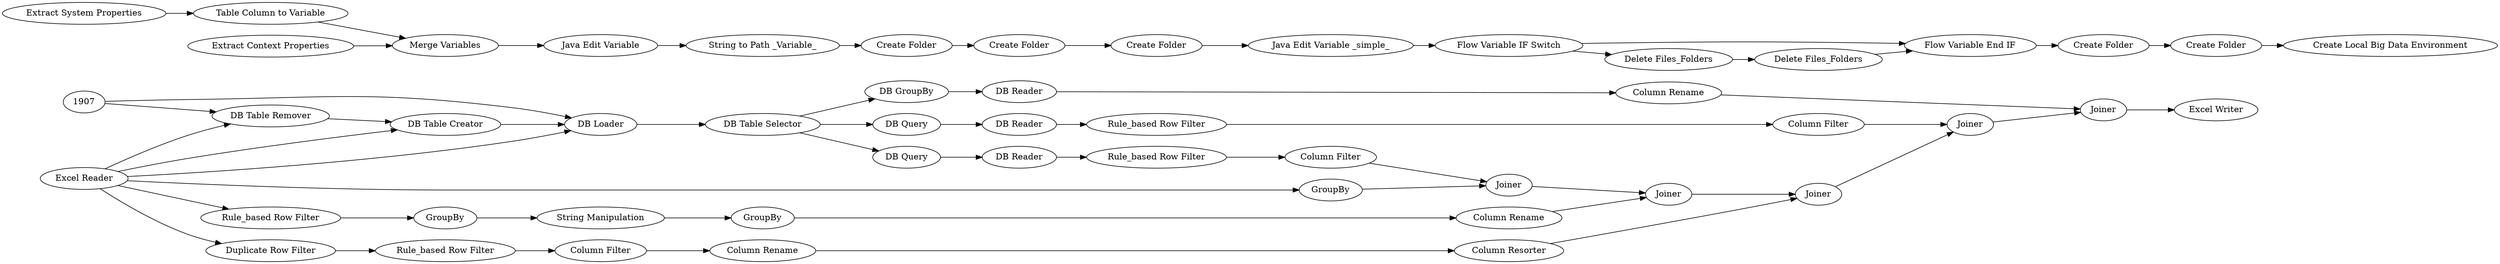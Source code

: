 digraph {
	2 [label="Duplicate Row Filter"]
	3 [label="Rule_based Row Filter"]
	1853 [label="DB Table Creator"]
	1875 [label="DB Table Remover"]
	1878 [label="DB Query"]
	1879 [label="DB GroupBy"]
	1882 [label="DB Reader"]
	1883 [label="DB Reader"]
	1884 [label=GroupBy]
	1886 [label="Rule_based Row Filter"]
	1887 [label="DB Query"]
	1888 [label="DB Reader"]
	1889 [label="Rule_based Row Filter"]
	1890 [label="Column Filter"]
	1891 [label="Column Filter"]
	1892 [label="Column Rename"]
	1893 [label="Column Rename"]
	1894 [label="Column Filter"]
	1895 [label=Joiner]
	1896 [label=Joiner]
	1897 [label="Column Resorter"]
	1898 [label=Joiner]
	1899 [label=Joiner]
	1900 [label=GroupBy]
	1901 [label="String Manipulation"]
	1902 [label=GroupBy]
	1903 [label="Rule_based Row Filter"]
	1904 [label="Column Rename"]
	1905 [label=Joiner]
	5 [label="Java Edit Variable _simple_"]
	6 [label="Flow Variable IF Switch"]
	7 [label="Flow Variable End IF"]
	28 [label="Extract System Properties"]
	47 [label="Create Folder"]
	48 [label="String to Path _Variable_"]
	49 [label="Java Edit Variable"]
	50 [label="Merge Variables"]
	51 [label="Table Column to Variable"]
	52 [label="Create Folder"]
	53 [label="Create Folder"]
	56 [label="Delete Files_Folders"]
	57 [label="Delete Files_Folders"]
	59 [label="Create Folder"]
	60 [label="Create Folder"]
	61 [label="Extract Context Properties"]
	86 [label="Create Local Big Data Environment"]
	1908 [label="DB Table Selector"]
	1909 [label="Excel Reader"]
	1910 [label="DB Loader"]
	1911 [label="Excel Writer"]
	5 -> 6
	6 -> 7
	6 -> 57
	7 -> 60
	28 -> 51
	47 -> 52
	48 -> 47
	49 -> 48
	50 -> 49
	51 -> 50
	52 -> 53
	53 -> 5
	56 -> 7
	57 -> 56
	59 -> 86
	60 -> 59
	61 -> 50
	2 -> 3
	3 -> 1891
	1853 -> 1910
	1875 -> 1853
	1878 -> 1883
	1879 -> 1882
	1882 -> 1893
	1883 -> 1886
	1884 -> 1895
	1886 -> 1894
	1887 -> 1888
	1888 -> 1889
	1889 -> 1890
	1890 -> 1898
	1891 -> 1892
	1892 -> 1897
	1893 -> 1899
	1894 -> 1895
	1895 -> 1905
	1896 -> 1898
	1897 -> 1896
	1898 -> 1899
	1899 -> 1911
	1900 -> 1901
	1901 -> 1902
	1902 -> 1904
	1903 -> 1900
	1904 -> 1905
	1905 -> 1896
	1907 -> 1910
	1907 -> 1875
	1908 -> 1878
	1908 -> 1879
	1908 -> 1887
	1909 -> 1910
	1909 -> 1853
	1909 -> 1903
	1909 -> 1875
	1909 -> 1884
	1909 -> 2
	1910 -> 1908
	rankdir=LR
}
